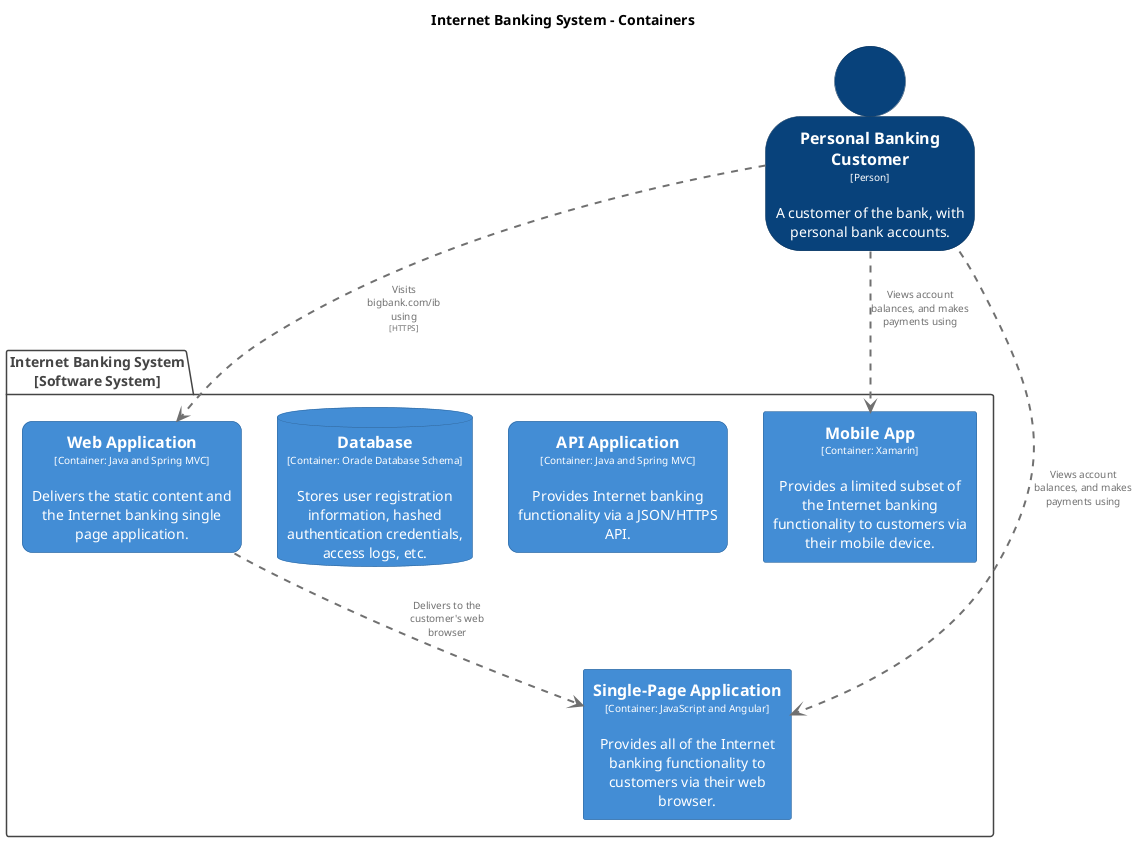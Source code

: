@startuml
title Internet Banking System - Containers

top to bottom direction

skinparam {
  shadowing false
  arrowFontSize 10
  defaultTextAlignment center
  wrapWidth 200
  maxMessageSize 100
}

hide stereotype

skinparam rectangle<<InternetBankingSystem.APIApplication>> {
  BackgroundColor #438dd5
  FontColor #ffffff
  BorderColor #2e6295
  roundCorner 20
}
skinparam database<<InternetBankingSystem.Database>> {
  BackgroundColor #438dd5
  FontColor #ffffff
  BorderColor #2e6295
}
skinparam rectangle<<InternetBankingSystem.MobileApp>> {
  BackgroundColor #438dd5
  FontColor #ffffff
  BorderColor #2e6295
}
skinparam person<<PersonalBankingCustomer>> {
  BackgroundColor #08427b
  FontColor #ffffff
  BorderColor #052e56
}
skinparam rectangle<<InternetBankingSystem.SinglePageApplication>> {
  BackgroundColor #438dd5
  FontColor #ffffff
  BorderColor #2e6295
}
skinparam rectangle<<InternetBankingSystem.WebApplication>> {
  BackgroundColor #438dd5
  FontColor #ffffff
  BorderColor #2e6295
  roundCorner 20
}

person "==Personal Banking Customer\n<size:10>[Person]</size>\n\nA customer of the bank, with personal bank accounts." <<PersonalBankingCustomer>> as PersonalBankingCustomer

package "Internet Banking System\n[Software System]" <<InternetBankingSystem>> {
  skinparam PackageBorderColor<<InternetBankingSystem>> #444444
  skinparam PackageFontColor<<InternetBankingSystem>> #444444

  rectangle "==Web Application\n<size:10>[Container: Java and Spring MVC]</size>\n\nDelivers the static content and the Internet banking single page application." <<InternetBankingSystem.WebApplication>> as InternetBankingSystem.WebApplication
  rectangle "==API Application\n<size:10>[Container: Java and Spring MVC]</size>\n\nProvides Internet banking functionality via a JSON/HTTPS API." <<InternetBankingSystem.APIApplication>> as InternetBankingSystem.APIApplication
  database "==Database\n<size:10>[Container: Oracle Database Schema]</size>\n\nStores user registration information, hashed authentication credentials, access logs, etc." <<InternetBankingSystem.Database>> as InternetBankingSystem.Database
  rectangle "==Single-Page Application\n<size:10>[Container: JavaScript and Angular]</size>\n\nProvides all of the Internet banking functionality to customers via their web browser." <<InternetBankingSystem.SinglePageApplication>> as InternetBankingSystem.SinglePageApplication
  rectangle "==Mobile App\n<size:10>[Container: Xamarin]</size>\n\nProvides a limited subset of the Internet banking functionality to customers via their mobile device." <<InternetBankingSystem.MobileApp>> as InternetBankingSystem.MobileApp
}

PersonalBankingCustomer .[#707070,thickness=2].> InternetBankingSystem.WebApplication : "<color:#707070>Visits bigbank.com/ib using\n<color:#707070><size:8>[HTTPS]</size>"
PersonalBankingCustomer .[#707070,thickness=2].> InternetBankingSystem.SinglePageApplication : "<color:#707070>Views account balances, and makes payments using"
PersonalBankingCustomer .[#707070,thickness=2].> InternetBankingSystem.MobileApp : "<color:#707070>Views account balances, and makes payments using"
InternetBankingSystem.WebApplication .[#707070,thickness=2].> InternetBankingSystem.SinglePageApplication : "<color:#707070>Delivers to the customer's web browser"
@enduml